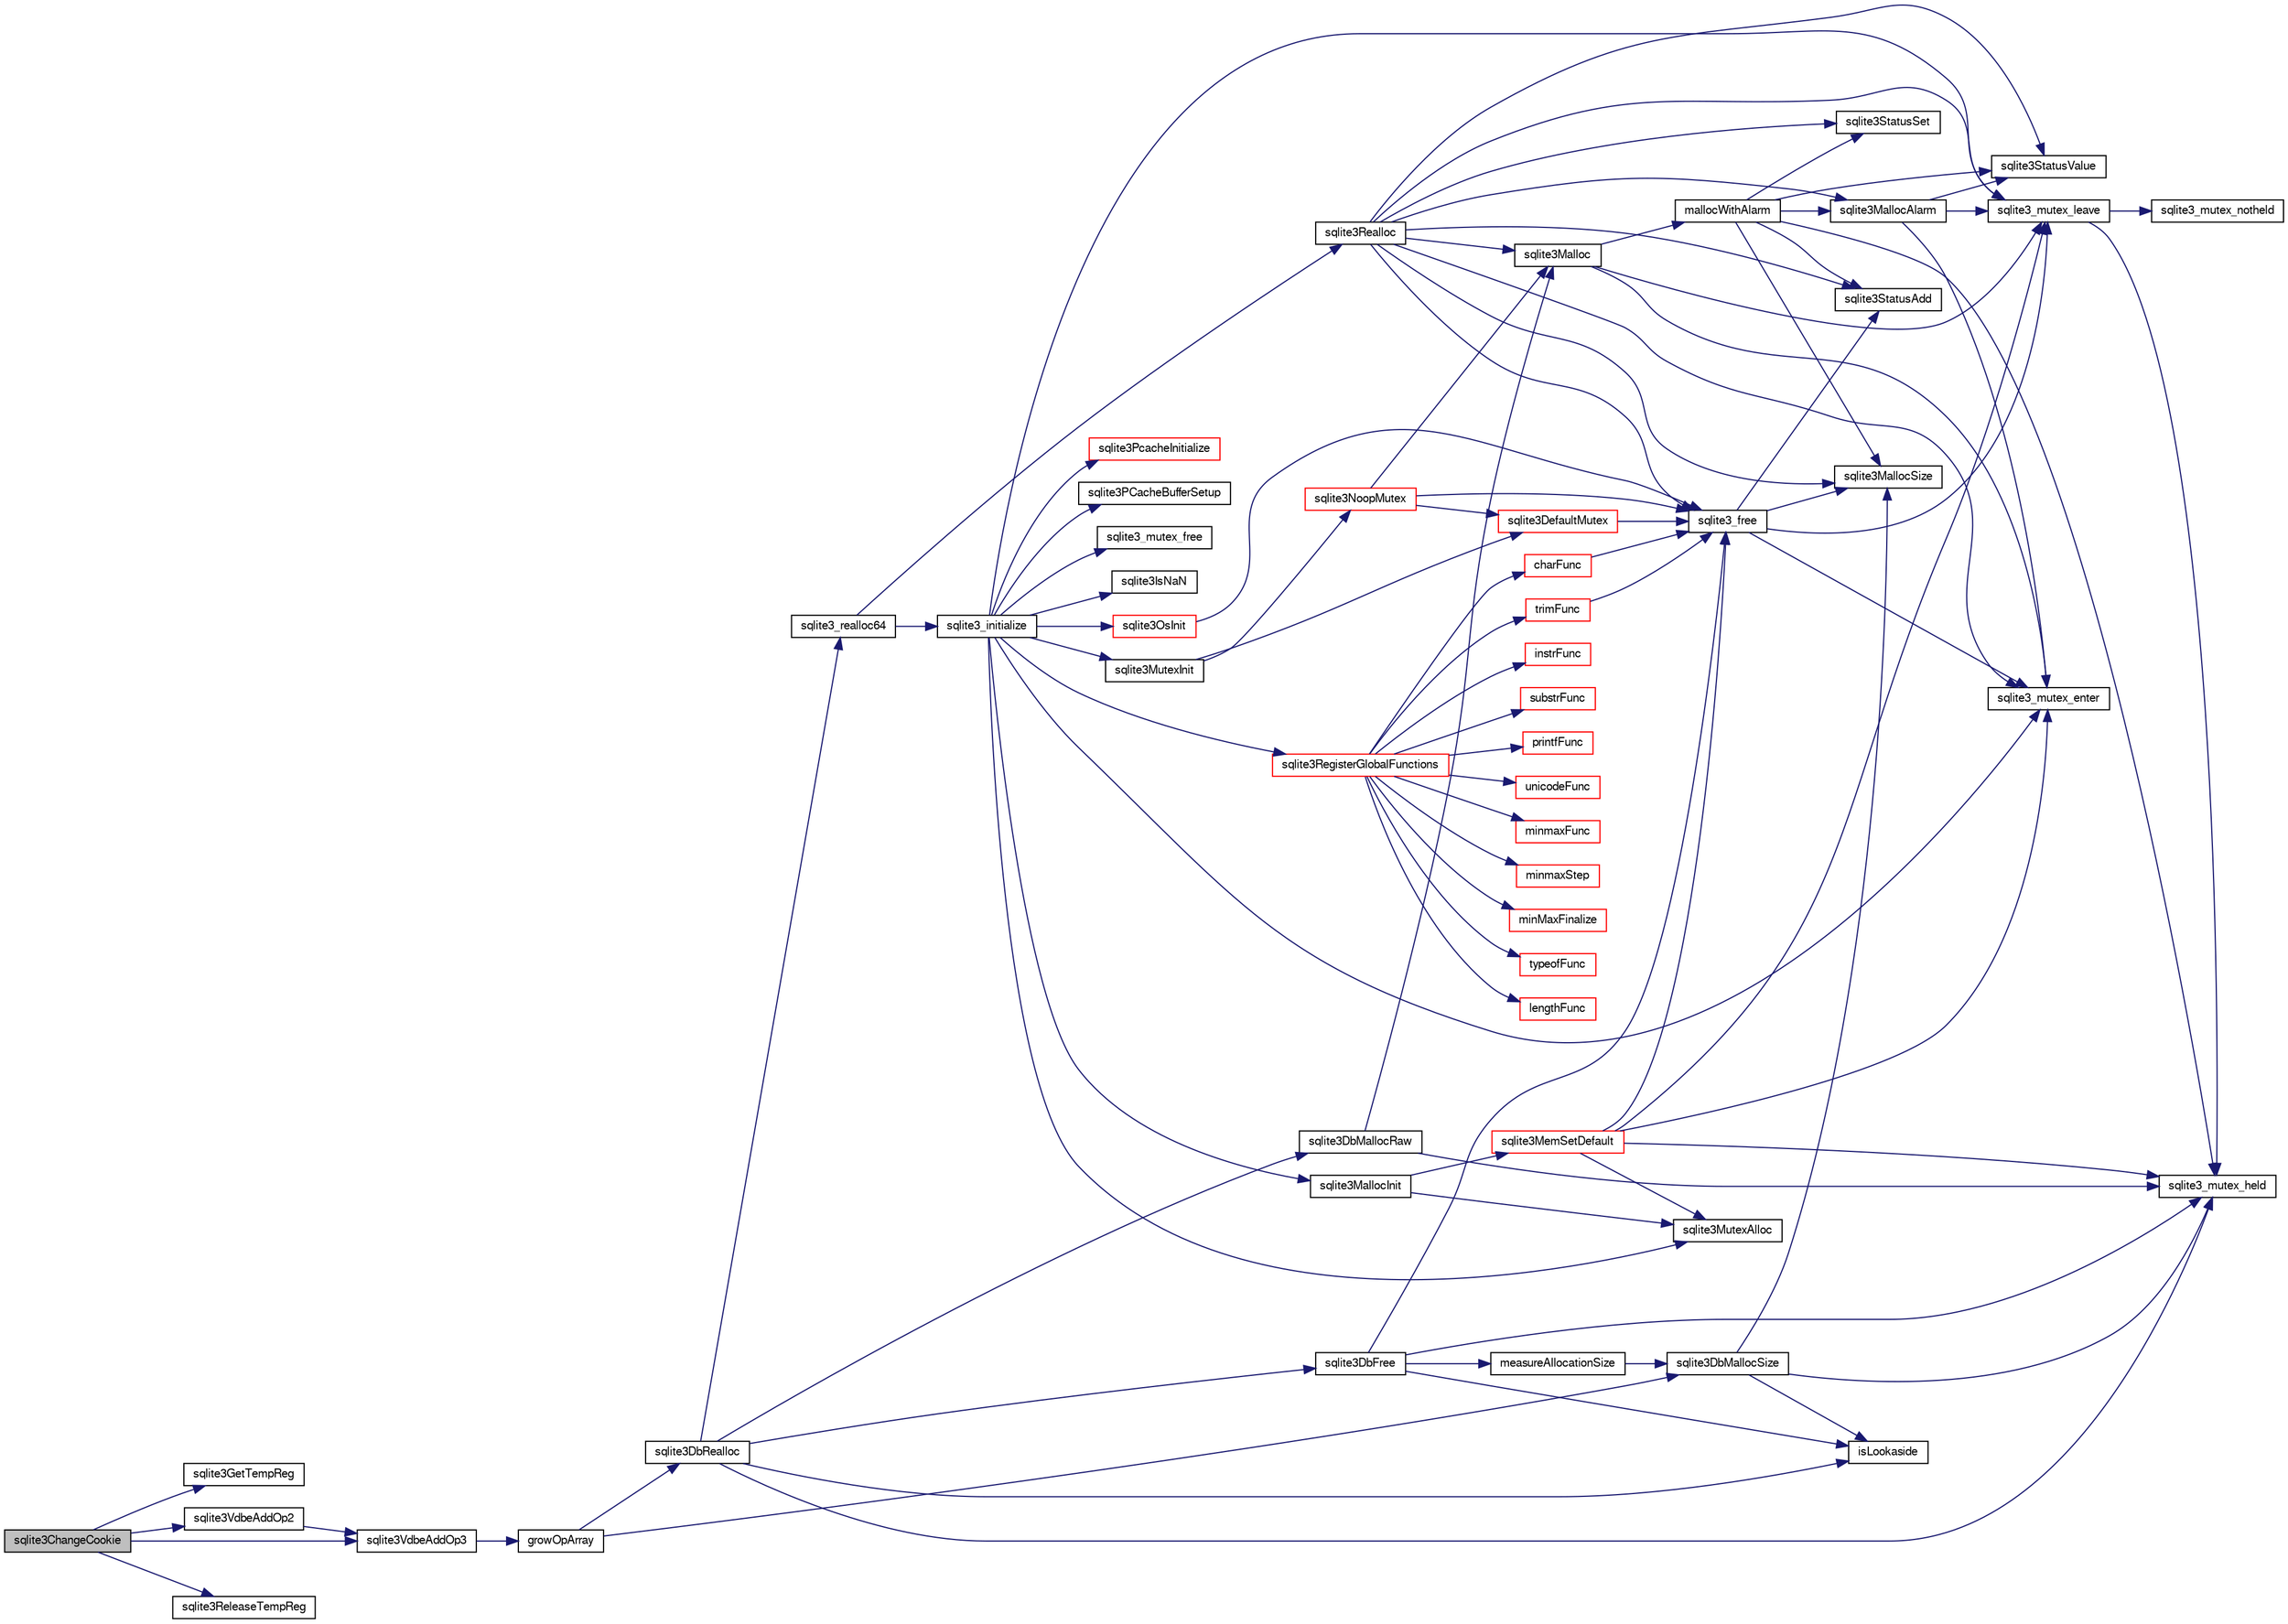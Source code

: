 digraph "sqlite3ChangeCookie"
{
  edge [fontname="FreeSans",fontsize="10",labelfontname="FreeSans",labelfontsize="10"];
  node [fontname="FreeSans",fontsize="10",shape=record];
  rankdir="LR";
  Node468861 [label="sqlite3ChangeCookie",height=0.2,width=0.4,color="black", fillcolor="grey75", style="filled", fontcolor="black"];
  Node468861 -> Node468862 [color="midnightblue",fontsize="10",style="solid",fontname="FreeSans"];
  Node468862 [label="sqlite3GetTempReg",height=0.2,width=0.4,color="black", fillcolor="white", style="filled",URL="$sqlite3_8c.html#ab58586b4abaefcc5df42af9d1e84d8fb"];
  Node468861 -> Node468863 [color="midnightblue",fontsize="10",style="solid",fontname="FreeSans"];
  Node468863 [label="sqlite3VdbeAddOp2",height=0.2,width=0.4,color="black", fillcolor="white", style="filled",URL="$sqlite3_8c.html#ae87204d7b069da19e4db0404c6deaae5"];
  Node468863 -> Node468864 [color="midnightblue",fontsize="10",style="solid",fontname="FreeSans"];
  Node468864 [label="sqlite3VdbeAddOp3",height=0.2,width=0.4,color="black", fillcolor="white", style="filled",URL="$sqlite3_8c.html#a29b4560b019211a73e1478cec7468345"];
  Node468864 -> Node468865 [color="midnightblue",fontsize="10",style="solid",fontname="FreeSans"];
  Node468865 [label="growOpArray",height=0.2,width=0.4,color="black", fillcolor="white", style="filled",URL="$sqlite3_8c.html#adb00b9ead01ffe0d757d5a6d0853ada5"];
  Node468865 -> Node468866 [color="midnightblue",fontsize="10",style="solid",fontname="FreeSans"];
  Node468866 [label="sqlite3DbRealloc",height=0.2,width=0.4,color="black", fillcolor="white", style="filled",URL="$sqlite3_8c.html#ae028f4902a9d29bcaf310ff289ee87dc"];
  Node468866 -> Node468867 [color="midnightblue",fontsize="10",style="solid",fontname="FreeSans"];
  Node468867 [label="sqlite3_mutex_held",height=0.2,width=0.4,color="black", fillcolor="white", style="filled",URL="$sqlite3_8c.html#acf77da68932b6bc163c5e68547ecc3e7"];
  Node468866 -> Node468868 [color="midnightblue",fontsize="10",style="solid",fontname="FreeSans"];
  Node468868 [label="sqlite3DbMallocRaw",height=0.2,width=0.4,color="black", fillcolor="white", style="filled",URL="$sqlite3_8c.html#abbe8be0cf7175e11ddc3e2218fad924e"];
  Node468868 -> Node468867 [color="midnightblue",fontsize="10",style="solid",fontname="FreeSans"];
  Node468868 -> Node468869 [color="midnightblue",fontsize="10",style="solid",fontname="FreeSans"];
  Node468869 [label="sqlite3Malloc",height=0.2,width=0.4,color="black", fillcolor="white", style="filled",URL="$sqlite3_8c.html#a361a2eaa846b1885f123abe46f5d8b2b"];
  Node468869 -> Node468870 [color="midnightblue",fontsize="10",style="solid",fontname="FreeSans"];
  Node468870 [label="sqlite3_mutex_enter",height=0.2,width=0.4,color="black", fillcolor="white", style="filled",URL="$sqlite3_8c.html#a1c12cde690bd89f104de5cbad12a6bf5"];
  Node468869 -> Node468871 [color="midnightblue",fontsize="10",style="solid",fontname="FreeSans"];
  Node468871 [label="mallocWithAlarm",height=0.2,width=0.4,color="black", fillcolor="white", style="filled",URL="$sqlite3_8c.html#ab070d5cf8e48ec8a6a43cf025d48598b"];
  Node468871 -> Node468867 [color="midnightblue",fontsize="10",style="solid",fontname="FreeSans"];
  Node468871 -> Node468872 [color="midnightblue",fontsize="10",style="solid",fontname="FreeSans"];
  Node468872 [label="sqlite3StatusSet",height=0.2,width=0.4,color="black", fillcolor="white", style="filled",URL="$sqlite3_8c.html#afec7586c01fcb5ea17dc9d7725a589d9"];
  Node468871 -> Node468873 [color="midnightblue",fontsize="10",style="solid",fontname="FreeSans"];
  Node468873 [label="sqlite3StatusValue",height=0.2,width=0.4,color="black", fillcolor="white", style="filled",URL="$sqlite3_8c.html#a30b8ac296c6e200c1fa57708d52c6ef6"];
  Node468871 -> Node468874 [color="midnightblue",fontsize="10",style="solid",fontname="FreeSans"];
  Node468874 [label="sqlite3MallocAlarm",height=0.2,width=0.4,color="black", fillcolor="white", style="filled",URL="$sqlite3_8c.html#ada66988e8471d1198f3219c062377508"];
  Node468874 -> Node468873 [color="midnightblue",fontsize="10",style="solid",fontname="FreeSans"];
  Node468874 -> Node468875 [color="midnightblue",fontsize="10",style="solid",fontname="FreeSans"];
  Node468875 [label="sqlite3_mutex_leave",height=0.2,width=0.4,color="black", fillcolor="white", style="filled",URL="$sqlite3_8c.html#a5838d235601dbd3c1fa993555c6bcc93"];
  Node468875 -> Node468867 [color="midnightblue",fontsize="10",style="solid",fontname="FreeSans"];
  Node468875 -> Node468876 [color="midnightblue",fontsize="10",style="solid",fontname="FreeSans"];
  Node468876 [label="sqlite3_mutex_notheld",height=0.2,width=0.4,color="black", fillcolor="white", style="filled",URL="$sqlite3_8c.html#a83967c837c1c000d3b5adcfaa688f5dc"];
  Node468874 -> Node468870 [color="midnightblue",fontsize="10",style="solid",fontname="FreeSans"];
  Node468871 -> Node468877 [color="midnightblue",fontsize="10",style="solid",fontname="FreeSans"];
  Node468877 [label="sqlite3MallocSize",height=0.2,width=0.4,color="black", fillcolor="white", style="filled",URL="$sqlite3_8c.html#acf5d2a5f35270bafb050bd2def576955"];
  Node468871 -> Node468878 [color="midnightblue",fontsize="10",style="solid",fontname="FreeSans"];
  Node468878 [label="sqlite3StatusAdd",height=0.2,width=0.4,color="black", fillcolor="white", style="filled",URL="$sqlite3_8c.html#afa029f93586aeab4cc85360905dae9cd"];
  Node468869 -> Node468875 [color="midnightblue",fontsize="10",style="solid",fontname="FreeSans"];
  Node468866 -> Node468879 [color="midnightblue",fontsize="10",style="solid",fontname="FreeSans"];
  Node468879 [label="isLookaside",height=0.2,width=0.4,color="black", fillcolor="white", style="filled",URL="$sqlite3_8c.html#a770fa05ff9717b75e16f4d968a77b897"];
  Node468866 -> Node468880 [color="midnightblue",fontsize="10",style="solid",fontname="FreeSans"];
  Node468880 [label="sqlite3DbFree",height=0.2,width=0.4,color="black", fillcolor="white", style="filled",URL="$sqlite3_8c.html#ac70ab821a6607b4a1b909582dc37a069"];
  Node468880 -> Node468867 [color="midnightblue",fontsize="10",style="solid",fontname="FreeSans"];
  Node468880 -> Node468881 [color="midnightblue",fontsize="10",style="solid",fontname="FreeSans"];
  Node468881 [label="measureAllocationSize",height=0.2,width=0.4,color="black", fillcolor="white", style="filled",URL="$sqlite3_8c.html#a45731e644a22fdb756e2b6337224217a"];
  Node468881 -> Node468882 [color="midnightblue",fontsize="10",style="solid",fontname="FreeSans"];
  Node468882 [label="sqlite3DbMallocSize",height=0.2,width=0.4,color="black", fillcolor="white", style="filled",URL="$sqlite3_8c.html#aa397e5a8a03495203a0767abf0a71f86"];
  Node468882 -> Node468877 [color="midnightblue",fontsize="10",style="solid",fontname="FreeSans"];
  Node468882 -> Node468867 [color="midnightblue",fontsize="10",style="solid",fontname="FreeSans"];
  Node468882 -> Node468879 [color="midnightblue",fontsize="10",style="solid",fontname="FreeSans"];
  Node468880 -> Node468879 [color="midnightblue",fontsize="10",style="solid",fontname="FreeSans"];
  Node468880 -> Node468883 [color="midnightblue",fontsize="10",style="solid",fontname="FreeSans"];
  Node468883 [label="sqlite3_free",height=0.2,width=0.4,color="black", fillcolor="white", style="filled",URL="$sqlite3_8c.html#a6552349e36a8a691af5487999ab09519"];
  Node468883 -> Node468870 [color="midnightblue",fontsize="10",style="solid",fontname="FreeSans"];
  Node468883 -> Node468878 [color="midnightblue",fontsize="10",style="solid",fontname="FreeSans"];
  Node468883 -> Node468877 [color="midnightblue",fontsize="10",style="solid",fontname="FreeSans"];
  Node468883 -> Node468875 [color="midnightblue",fontsize="10",style="solid",fontname="FreeSans"];
  Node468866 -> Node468884 [color="midnightblue",fontsize="10",style="solid",fontname="FreeSans"];
  Node468884 [label="sqlite3_realloc64",height=0.2,width=0.4,color="black", fillcolor="white", style="filled",URL="$sqlite3_8c.html#a3765a714077ee547e811034236dc9ecd"];
  Node468884 -> Node468885 [color="midnightblue",fontsize="10",style="solid",fontname="FreeSans"];
  Node468885 [label="sqlite3_initialize",height=0.2,width=0.4,color="black", fillcolor="white", style="filled",URL="$sqlite3_8c.html#ab0c0ee2d5d4cf8b28e9572296a8861df"];
  Node468885 -> Node468886 [color="midnightblue",fontsize="10",style="solid",fontname="FreeSans"];
  Node468886 [label="sqlite3MutexInit",height=0.2,width=0.4,color="black", fillcolor="white", style="filled",URL="$sqlite3_8c.html#a7906afcdd1cdb3d0007eb932398a1158"];
  Node468886 -> Node468887 [color="midnightblue",fontsize="10",style="solid",fontname="FreeSans"];
  Node468887 [label="sqlite3DefaultMutex",height=0.2,width=0.4,color="red", fillcolor="white", style="filled",URL="$sqlite3_8c.html#ac895a71e325f9b2f9b862f737c17aca8"];
  Node468887 -> Node468883 [color="midnightblue",fontsize="10",style="solid",fontname="FreeSans"];
  Node468886 -> Node468896 [color="midnightblue",fontsize="10",style="solid",fontname="FreeSans"];
  Node468896 [label="sqlite3NoopMutex",height=0.2,width=0.4,color="red", fillcolor="white", style="filled",URL="$sqlite3_8c.html#a09742cde9ef371d94f8201d2cdb543e4"];
  Node468896 -> Node468869 [color="midnightblue",fontsize="10",style="solid",fontname="FreeSans"];
  Node468896 -> Node468883 [color="midnightblue",fontsize="10",style="solid",fontname="FreeSans"];
  Node468896 -> Node468887 [color="midnightblue",fontsize="10",style="solid",fontname="FreeSans"];
  Node468885 -> Node468904 [color="midnightblue",fontsize="10",style="solid",fontname="FreeSans"];
  Node468904 [label="sqlite3MutexAlloc",height=0.2,width=0.4,color="black", fillcolor="white", style="filled",URL="$sqlite3_8c.html#a0e3f432ee581f6876b590e7ad7e84e19"];
  Node468885 -> Node468870 [color="midnightblue",fontsize="10",style="solid",fontname="FreeSans"];
  Node468885 -> Node468905 [color="midnightblue",fontsize="10",style="solid",fontname="FreeSans"];
  Node468905 [label="sqlite3MallocInit",height=0.2,width=0.4,color="black", fillcolor="white", style="filled",URL="$sqlite3_8c.html#a9e06f9e7cad0d83ce80ab493c9533552"];
  Node468905 -> Node468906 [color="midnightblue",fontsize="10",style="solid",fontname="FreeSans"];
  Node468906 [label="sqlite3MemSetDefault",height=0.2,width=0.4,color="red", fillcolor="white", style="filled",URL="$sqlite3_8c.html#a162fbfd727e92c5f8f72625b5ff62549"];
  Node468906 -> Node468904 [color="midnightblue",fontsize="10",style="solid",fontname="FreeSans"];
  Node468906 -> Node468870 [color="midnightblue",fontsize="10",style="solid",fontname="FreeSans"];
  Node468906 -> Node468875 [color="midnightblue",fontsize="10",style="solid",fontname="FreeSans"];
  Node468906 -> Node468867 [color="midnightblue",fontsize="10",style="solid",fontname="FreeSans"];
  Node468906 -> Node468883 [color="midnightblue",fontsize="10",style="solid",fontname="FreeSans"];
  Node468905 -> Node468904 [color="midnightblue",fontsize="10",style="solid",fontname="FreeSans"];
  Node468885 -> Node468875 [color="midnightblue",fontsize="10",style="solid",fontname="FreeSans"];
  Node468885 -> Node468993 [color="midnightblue",fontsize="10",style="solid",fontname="FreeSans"];
  Node468993 [label="sqlite3RegisterGlobalFunctions",height=0.2,width=0.4,color="red", fillcolor="white", style="filled",URL="$sqlite3_8c.html#a9f75bd111010f29e1b8d74344473c4ec"];
  Node468993 -> Node468994 [color="midnightblue",fontsize="10",style="solid",fontname="FreeSans"];
  Node468994 [label="trimFunc",height=0.2,width=0.4,color="red", fillcolor="white", style="filled",URL="$sqlite3_8c.html#afad56dbe7f08139a630156e644b14704"];
  Node468994 -> Node468883 [color="midnightblue",fontsize="10",style="solid",fontname="FreeSans"];
  Node468993 -> Node469007 [color="midnightblue",fontsize="10",style="solid",fontname="FreeSans"];
  Node469007 [label="minmaxFunc",height=0.2,width=0.4,color="red", fillcolor="white", style="filled",URL="$sqlite3_8c.html#a4d00f48b948fd73cb70bcfd1efc0bfb0"];
  Node468993 -> Node469016 [color="midnightblue",fontsize="10",style="solid",fontname="FreeSans"];
  Node469016 [label="minmaxStep",height=0.2,width=0.4,color="red", fillcolor="white", style="filled",URL="$sqlite3_8c.html#a5b4c0da0f3b61d7ff25ebd30aa22cca4"];
  Node468993 -> Node469020 [color="midnightblue",fontsize="10",style="solid",fontname="FreeSans"];
  Node469020 [label="minMaxFinalize",height=0.2,width=0.4,color="red", fillcolor="white", style="filled",URL="$sqlite3_8c.html#a0439dd90934a2dee93517c50884d5924"];
  Node468993 -> Node469021 [color="midnightblue",fontsize="10",style="solid",fontname="FreeSans"];
  Node469021 [label="typeofFunc",height=0.2,width=0.4,color="red", fillcolor="white", style="filled",URL="$sqlite3_8c.html#aba6c564ff0d6b017de448469d0fb243f"];
  Node468993 -> Node469022 [color="midnightblue",fontsize="10",style="solid",fontname="FreeSans"];
  Node469022 [label="lengthFunc",height=0.2,width=0.4,color="red", fillcolor="white", style="filled",URL="$sqlite3_8c.html#affdabf006c37c26a1c3e325badb83546"];
  Node468993 -> Node469027 [color="midnightblue",fontsize="10",style="solid",fontname="FreeSans"];
  Node469027 [label="instrFunc",height=0.2,width=0.4,color="red", fillcolor="white", style="filled",URL="$sqlite3_8c.html#a8f86ca540b92ac28aaefaa126170cf8c"];
  Node468993 -> Node469029 [color="midnightblue",fontsize="10",style="solid",fontname="FreeSans"];
  Node469029 [label="substrFunc",height=0.2,width=0.4,color="red", fillcolor="white", style="filled",URL="$sqlite3_8c.html#a8a8739d9af5589338113371e440b2734"];
  Node468993 -> Node469034 [color="midnightblue",fontsize="10",style="solid",fontname="FreeSans"];
  Node469034 [label="printfFunc",height=0.2,width=0.4,color="red", fillcolor="white", style="filled",URL="$sqlite3_8c.html#a80ca21d434c7c5b6668bee721331dda8"];
  Node468993 -> Node469036 [color="midnightblue",fontsize="10",style="solid",fontname="FreeSans"];
  Node469036 [label="unicodeFunc",height=0.2,width=0.4,color="red", fillcolor="white", style="filled",URL="$sqlite3_8c.html#a1d3d012cbe2276d8d713be80884db355"];
  Node468993 -> Node469038 [color="midnightblue",fontsize="10",style="solid",fontname="FreeSans"];
  Node469038 [label="charFunc",height=0.2,width=0.4,color="red", fillcolor="white", style="filled",URL="$sqlite3_8c.html#ab9b72ce47fcea3c3b92e816435a0fd91"];
  Node469038 -> Node468883 [color="midnightblue",fontsize="10",style="solid",fontname="FreeSans"];
  Node468885 -> Node469141 [color="midnightblue",fontsize="10",style="solid",fontname="FreeSans"];
  Node469141 [label="sqlite3PcacheInitialize",height=0.2,width=0.4,color="red", fillcolor="white", style="filled",URL="$sqlite3_8c.html#a2902c61ddc88bea002c4d69fe4052b1f"];
  Node468885 -> Node469142 [color="midnightblue",fontsize="10",style="solid",fontname="FreeSans"];
  Node469142 [label="sqlite3OsInit",height=0.2,width=0.4,color="red", fillcolor="white", style="filled",URL="$sqlite3_8c.html#afeaa886fe1ca086a30fd278b1d069762"];
  Node469142 -> Node468883 [color="midnightblue",fontsize="10",style="solid",fontname="FreeSans"];
  Node468885 -> Node469146 [color="midnightblue",fontsize="10",style="solid",fontname="FreeSans"];
  Node469146 [label="sqlite3PCacheBufferSetup",height=0.2,width=0.4,color="black", fillcolor="white", style="filled",URL="$sqlite3_8c.html#ad18a1eebefdfbc4254f473f7b0101937"];
  Node468885 -> Node469147 [color="midnightblue",fontsize="10",style="solid",fontname="FreeSans"];
  Node469147 [label="sqlite3_mutex_free",height=0.2,width=0.4,color="black", fillcolor="white", style="filled",URL="$sqlite3_8c.html#a2db2e72e08f6873afa9c61b0ec726fec"];
  Node468885 -> Node468929 [color="midnightblue",fontsize="10",style="solid",fontname="FreeSans"];
  Node468929 [label="sqlite3IsNaN",height=0.2,width=0.4,color="black", fillcolor="white", style="filled",URL="$sqlite3_8c.html#aed4d78203877c3486765ccbc7feebb50"];
  Node468884 -> Node468918 [color="midnightblue",fontsize="10",style="solid",fontname="FreeSans"];
  Node468918 [label="sqlite3Realloc",height=0.2,width=0.4,color="black", fillcolor="white", style="filled",URL="$sqlite3_8c.html#ad53aefdfc088f622e23ffe838201fe22"];
  Node468918 -> Node468869 [color="midnightblue",fontsize="10",style="solid",fontname="FreeSans"];
  Node468918 -> Node468883 [color="midnightblue",fontsize="10",style="solid",fontname="FreeSans"];
  Node468918 -> Node468877 [color="midnightblue",fontsize="10",style="solid",fontname="FreeSans"];
  Node468918 -> Node468870 [color="midnightblue",fontsize="10",style="solid",fontname="FreeSans"];
  Node468918 -> Node468872 [color="midnightblue",fontsize="10",style="solid",fontname="FreeSans"];
  Node468918 -> Node468873 [color="midnightblue",fontsize="10",style="solid",fontname="FreeSans"];
  Node468918 -> Node468874 [color="midnightblue",fontsize="10",style="solid",fontname="FreeSans"];
  Node468918 -> Node468878 [color="midnightblue",fontsize="10",style="solid",fontname="FreeSans"];
  Node468918 -> Node468875 [color="midnightblue",fontsize="10",style="solid",fontname="FreeSans"];
  Node468865 -> Node468882 [color="midnightblue",fontsize="10",style="solid",fontname="FreeSans"];
  Node468861 -> Node468864 [color="midnightblue",fontsize="10",style="solid",fontname="FreeSans"];
  Node468861 -> Node469148 [color="midnightblue",fontsize="10",style="solid",fontname="FreeSans"];
  Node469148 [label="sqlite3ReleaseTempReg",height=0.2,width=0.4,color="black", fillcolor="white", style="filled",URL="$sqlite3_8c.html#a48d55dce63ac590c3b0fc464abb67ad7"];
}
